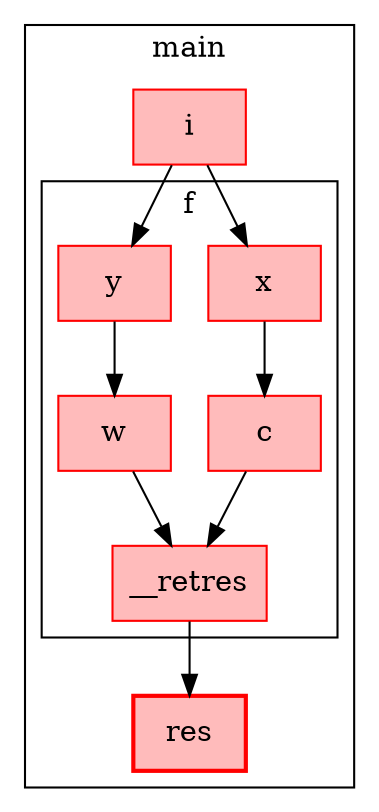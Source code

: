 digraph G {
  cp2 [label=<res>, shape=box, fillcolor="#FFBBBB", color="#FF0000",
       style="filled,bold", ];
  cp3 [label=<__retres>, shape=box, fillcolor="#FFBBBB", color="#FF0000",
       style="filled", ];
  cp5 [label=<c>, shape=box, fillcolor="#FFBBBB", color="#FF0000",
       style="filled", ];
  cp7 [label=<w>, shape=box, fillcolor="#FFBBBB", color="#FF0000",
       style="filled", ];
  cp9 [label=<x>, shape=box, fillcolor="#FFBBBB", color="#FF0000",
       style="filled", ];
  cp11 [label=<y>, shape=box, fillcolor="#FFBBBB", color="#FF0000",
        style="filled", ];
  cp13 [label=<i>, shape=box, fillcolor="#FFBBBB", color="#FF0000",
        style="filled", ];
  
  subgraph cluster_cs_1 { label=<main>; cp13;cp2;
    subgraph cluster_cs_2 { label=<f>; cp11;cp9;cp7;cp5;cp3;
       };
     };
  
  cp3 -> cp2;
  cp5 -> cp3;
  cp7 -> cp3;
  cp9 -> cp5;
  cp11 -> cp7;
  cp13 -> cp9;
  cp13 -> cp11;
  
  }
